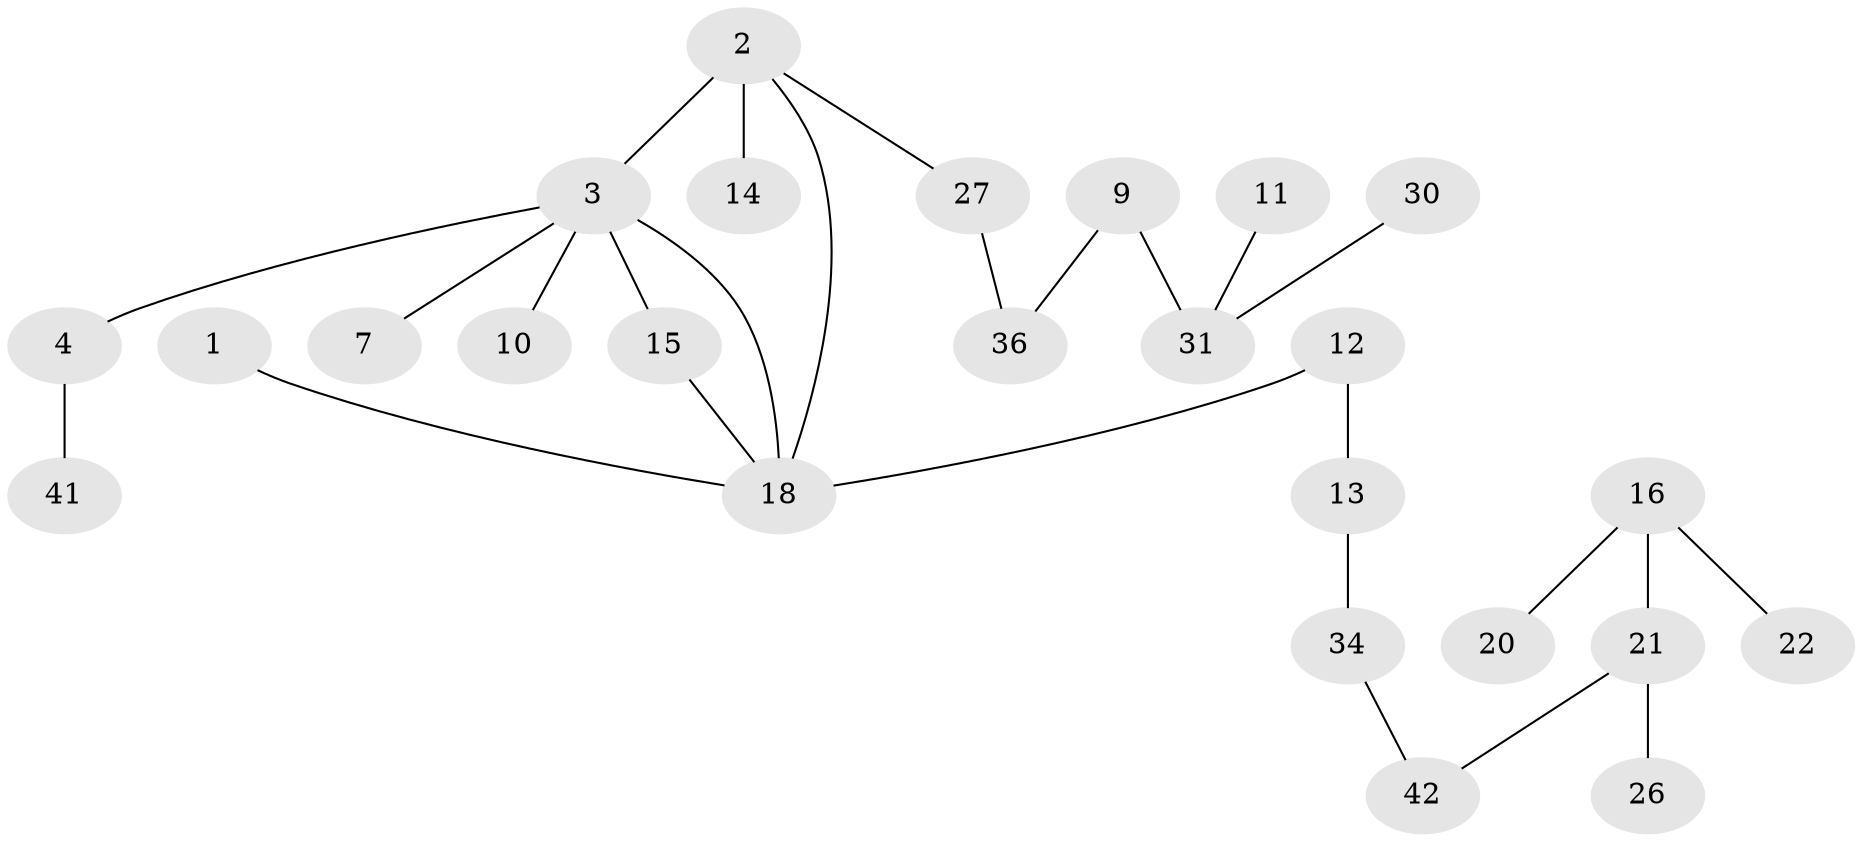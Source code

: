 // original degree distribution, {1: 0.3804347826086957, 2: 0.2826086956521739, 4: 0.07608695652173914, 0: 0.16304347826086957, 3: 0.07608695652173914, 5: 0.021739130434782608}
// Generated by graph-tools (version 1.1) at 2025/33/03/09/25 02:33:28]
// undirected, 25 vertices, 26 edges
graph export_dot {
graph [start="1"]
  node [color=gray90,style=filled];
  1;
  2;
  3;
  4;
  7;
  9;
  10;
  11;
  12;
  13;
  14;
  15;
  16;
  18;
  20;
  21;
  22;
  26;
  27;
  30;
  31;
  34;
  36;
  41;
  42;
  1 -- 18 [weight=1.0];
  2 -- 3 [weight=2.0];
  2 -- 14 [weight=1.0];
  2 -- 18 [weight=1.0];
  2 -- 27 [weight=1.0];
  3 -- 4 [weight=1.0];
  3 -- 7 [weight=1.0];
  3 -- 10 [weight=1.0];
  3 -- 15 [weight=1.0];
  3 -- 18 [weight=1.0];
  4 -- 41 [weight=1.0];
  9 -- 31 [weight=1.0];
  9 -- 36 [weight=1.0];
  11 -- 31 [weight=1.0];
  12 -- 13 [weight=1.0];
  12 -- 18 [weight=1.0];
  13 -- 34 [weight=1.0];
  15 -- 18 [weight=1.0];
  16 -- 20 [weight=1.0];
  16 -- 21 [weight=1.0];
  16 -- 22 [weight=1.0];
  21 -- 26 [weight=1.0];
  21 -- 42 [weight=1.0];
  27 -- 36 [weight=1.0];
  30 -- 31 [weight=1.0];
  34 -- 42 [weight=1.0];
}
